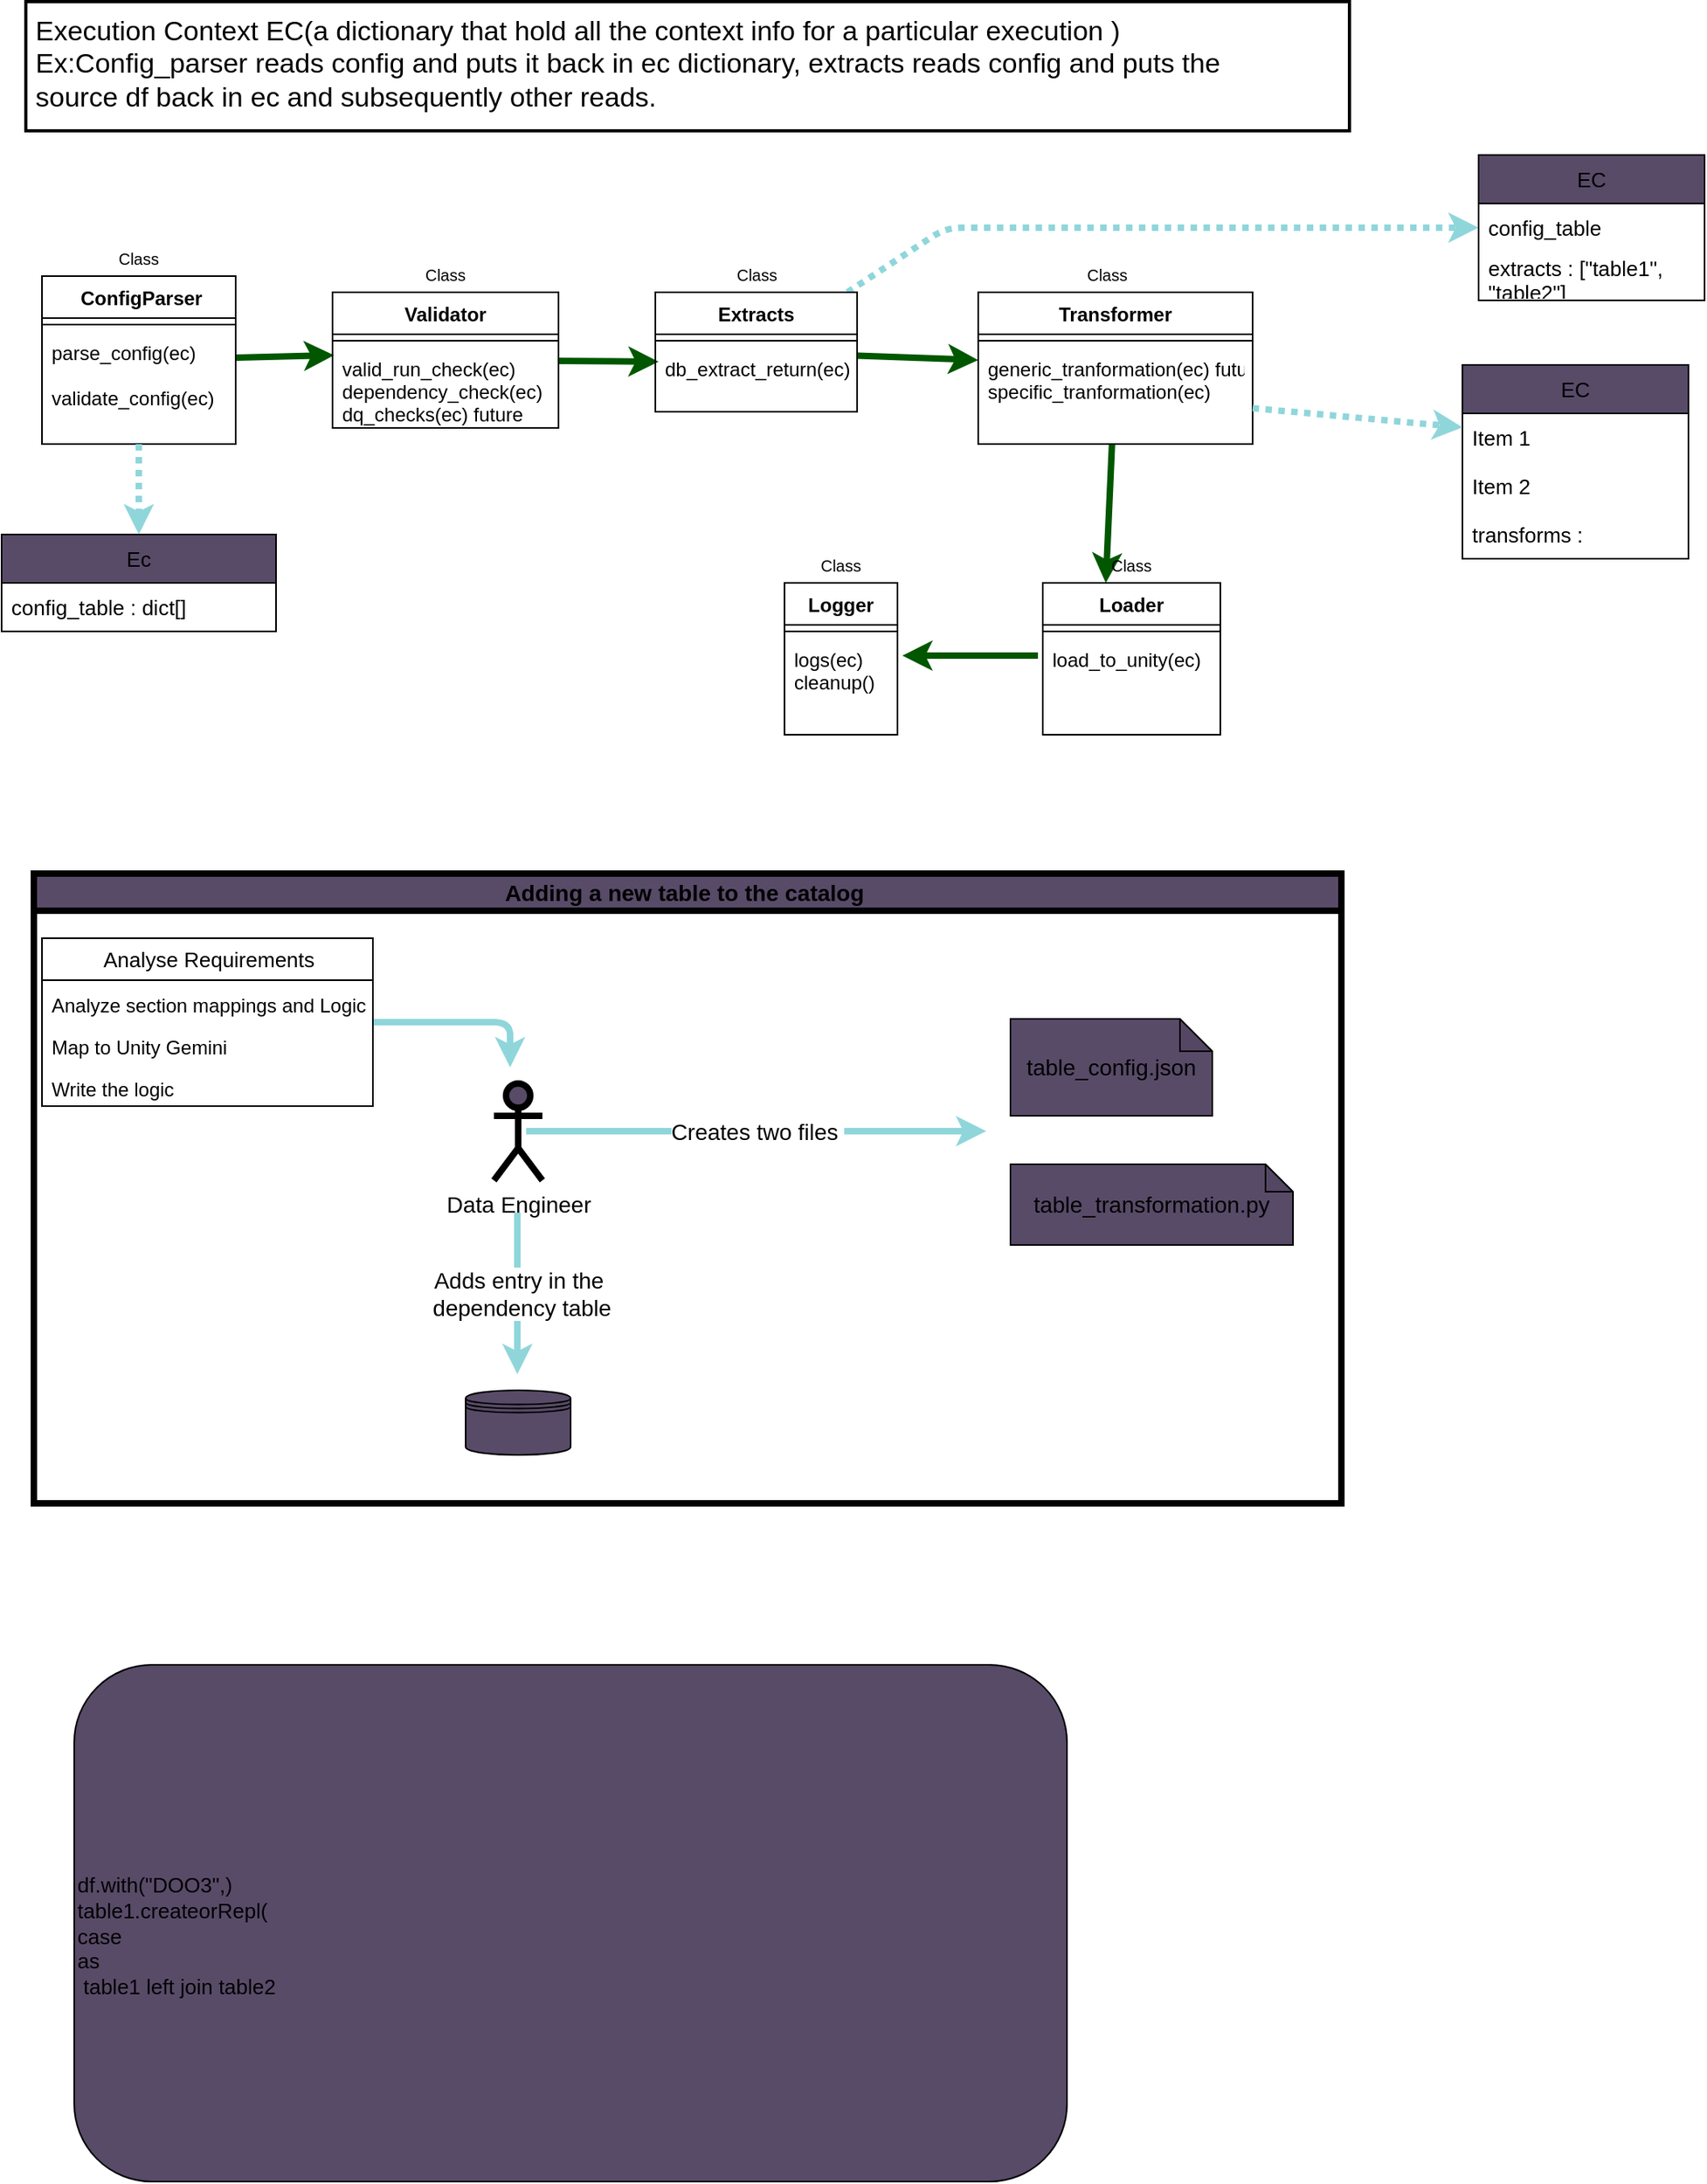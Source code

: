 <mxfile>
    <diagram id="8Igaa7IOScrh8oGPAlYF" name="Page-1">
        <mxGraphModel dx="1216" dy="491" grid="1" gridSize="10" guides="1" tooltips="1" connect="1" arrows="1" fold="1" page="1" pageScale="1" pageWidth="850" pageHeight="1100" math="0" shadow="0">
            <root>
                <mxCell id="0"/>
                <mxCell id="1" parent="0"/>
                <mxCell id="27" style="edgeStyle=none;html=1;entryX=0.007;entryY=0.1;entryDx=0;entryDy=0;entryPerimeter=0;fillColor=#008a00;strokeColor=#005700;strokeWidth=4;" parent="1" source="2" target="13" edge="1">
                    <mxGeometry relative="1" as="geometry">
                        <mxPoint x="210" y="365" as="targetPoint"/>
                    </mxGeometry>
                </mxCell>
                <mxCell id="2" value=" ConfigParser" style="swimlane;fontStyle=1;align=center;verticalAlign=top;childLayout=stackLayout;horizontal=1;startSize=26;horizontalStack=0;resizeParent=1;resizeParentMax=0;resizeLast=0;collapsible=1;marginBottom=0;" parent="1" vertex="1">
                    <mxGeometry x="40" y="300" width="120" height="104" as="geometry"/>
                </mxCell>
                <mxCell id="4" value="" style="line;strokeWidth=1;fillColor=none;align=left;verticalAlign=middle;spacingTop=-1;spacingLeft=3;spacingRight=3;rotatable=0;labelPosition=right;points=[];portConstraint=eastwest;strokeColor=inherit;" parent="2" vertex="1">
                    <mxGeometry y="26" width="120" height="8" as="geometry"/>
                </mxCell>
                <mxCell id="5" value="parse_config(ec)&#10;&#10;validate_config(ec)" style="text;strokeColor=none;fillColor=none;align=left;verticalAlign=top;spacingLeft=4;spacingRight=4;overflow=hidden;rotatable=0;points=[[0,0.5],[1,0.5]];portConstraint=eastwest;" parent="2" vertex="1">
                    <mxGeometry y="34" width="120" height="70" as="geometry"/>
                </mxCell>
                <mxCell id="26" style="edgeStyle=none;html=1;entryX=1.008;entryY=0.029;entryDx=0;entryDy=0;entryPerimeter=0;" parent="2" source="2" target="5" edge="1">
                    <mxGeometry relative="1" as="geometry"/>
                </mxCell>
                <mxCell id="117" style="edgeStyle=none;html=1;entryX=0.016;entryY=0.225;entryDx=0;entryDy=0;entryPerimeter=0;strokeColor=#005700;fontSize=24;fillColor=#008a00;strokeWidth=4;" parent="1" source="10" target="110" edge="1">
                    <mxGeometry relative="1" as="geometry"/>
                </mxCell>
                <mxCell id="10" value="Validator" style="swimlane;fontStyle=1;align=center;verticalAlign=top;childLayout=stackLayout;horizontal=1;startSize=26;horizontalStack=0;resizeParent=1;resizeParentMax=0;resizeLast=0;collapsible=1;marginBottom=0;" parent="1" vertex="1">
                    <mxGeometry x="220" y="310" width="140" height="84" as="geometry"/>
                </mxCell>
                <mxCell id="12" value="" style="line;strokeWidth=1;fillColor=none;align=left;verticalAlign=middle;spacingTop=-1;spacingLeft=3;spacingRight=3;rotatable=0;labelPosition=right;points=[];portConstraint=eastwest;strokeColor=inherit;" parent="10" vertex="1">
                    <mxGeometry y="26" width="140" height="8" as="geometry"/>
                </mxCell>
                <mxCell id="13" value="valid_run_check(ec)&#10;dependency_check(ec)&#10;dq_checks(ec) future&#10;" style="text;strokeColor=none;fillColor=none;align=left;verticalAlign=top;spacingLeft=4;spacingRight=4;overflow=hidden;rotatable=0;points=[[0,0.5],[1,0.5]];portConstraint=eastwest;" parent="10" vertex="1">
                    <mxGeometry y="34" width="140" height="50" as="geometry"/>
                </mxCell>
                <mxCell id="79" style="edgeStyle=none;html=1;fillColor=#008a00;strokeColor=#005700;strokeWidth=4;entryX=0.355;entryY=0;entryDx=0;entryDy=0;entryPerimeter=0;" parent="1" source="14" target="18" edge="1">
                    <mxGeometry relative="1" as="geometry">
                        <mxPoint x="670" y="480" as="targetPoint"/>
                    </mxGeometry>
                </mxCell>
                <mxCell id="14" value="Transformer" style="swimlane;fontStyle=1;align=center;verticalAlign=top;childLayout=stackLayout;horizontal=1;startSize=26;horizontalStack=0;resizeParent=1;resizeParentMax=0;resizeLast=0;collapsible=1;marginBottom=0;" parent="1" vertex="1">
                    <mxGeometry x="620" y="310" width="170" height="94" as="geometry"/>
                </mxCell>
                <mxCell id="16" value="" style="line;strokeWidth=1;fillColor=none;align=left;verticalAlign=middle;spacingTop=-1;spacingLeft=3;spacingRight=3;rotatable=0;labelPosition=right;points=[];portConstraint=eastwest;strokeColor=inherit;" parent="14" vertex="1">
                    <mxGeometry y="26" width="170" height="8" as="geometry"/>
                </mxCell>
                <mxCell id="17" value="generic_tranformation(ec) future&#10;specific_tranformation(ec)" style="text;strokeColor=none;fillColor=none;align=left;verticalAlign=top;spacingLeft=4;spacingRight=4;overflow=hidden;rotatable=0;points=[[0,0.5],[1,0.5]];portConstraint=eastwest;" parent="14" vertex="1">
                    <mxGeometry y="34" width="170" height="60" as="geometry"/>
                </mxCell>
                <mxCell id="18" value="Loader" style="swimlane;fontStyle=1;align=center;verticalAlign=top;childLayout=stackLayout;horizontal=1;startSize=26;horizontalStack=0;resizeParent=1;resizeParentMax=0;resizeLast=0;collapsible=1;marginBottom=0;" parent="1" vertex="1">
                    <mxGeometry x="660" y="490" width="110" height="94" as="geometry"/>
                </mxCell>
                <mxCell id="20" value="" style="line;strokeWidth=1;fillColor=none;align=left;verticalAlign=middle;spacingTop=-1;spacingLeft=3;spacingRight=3;rotatable=0;labelPosition=right;points=[];portConstraint=eastwest;strokeColor=inherit;" parent="18" vertex="1">
                    <mxGeometry y="26" width="110" height="8" as="geometry"/>
                </mxCell>
                <mxCell id="21" value="load_to_unity(ec)" style="text;strokeColor=none;fillColor=none;align=left;verticalAlign=top;spacingLeft=4;spacingRight=4;overflow=hidden;rotatable=0;points=[[0,0.5],[1,0.5]];portConstraint=eastwest;" parent="18" vertex="1">
                    <mxGeometry y="34" width="110" height="60" as="geometry"/>
                </mxCell>
                <mxCell id="22" value="Logger" style="swimlane;fontStyle=1;align=center;verticalAlign=top;childLayout=stackLayout;horizontal=1;startSize=26;horizontalStack=0;resizeParent=1;resizeParentMax=0;resizeLast=0;collapsible=1;marginBottom=0;" parent="1" vertex="1">
                    <mxGeometry x="500" y="490" width="70" height="94" as="geometry"/>
                </mxCell>
                <mxCell id="24" value="" style="line;strokeWidth=1;fillColor=none;align=left;verticalAlign=middle;spacingTop=-1;spacingLeft=3;spacingRight=3;rotatable=0;labelPosition=right;points=[];portConstraint=eastwest;strokeColor=inherit;" parent="22" vertex="1">
                    <mxGeometry y="26" width="70" height="8" as="geometry"/>
                </mxCell>
                <mxCell id="25" value="logs(ec)&#10;cleanup()" style="text;strokeColor=none;fillColor=none;align=left;verticalAlign=top;spacingLeft=4;spacingRight=4;overflow=hidden;rotatable=0;points=[[0,0.5],[1,0.5]];portConstraint=eastwest;" parent="22" vertex="1">
                    <mxGeometry y="34" width="70" height="60" as="geometry"/>
                </mxCell>
                <mxCell id="82" style="edgeStyle=none;html=1;entryX=1.043;entryY=0.183;entryDx=0;entryDy=0;fillColor=#008a00;strokeColor=#005700;strokeWidth=4;exitX=-0.027;exitY=0.183;exitDx=0;exitDy=0;exitPerimeter=0;entryPerimeter=0;" parent="1" source="21" target="25" edge="1">
                    <mxGeometry relative="1" as="geometry"/>
                </mxCell>
                <mxCell id="106" value="Execution Context EC(a dictionary that hold all the context info for a particular execution )&lt;br&gt;Ex:Config_parser reads config and puts it back in ec dictionary, extracts reads config and puts the &lt;br&gt;source df back in ec and subsequently other reads.&amp;nbsp; &amp;nbsp;&amp;nbsp;" style="strokeWidth=2;shadow=0;align=center;html=1;shape=mxgraph.mockup.text.textBox;align=left;fontSize=17;spacingLeft=4;spacingTop=-3;mainText=;" parent="1" vertex="1">
                    <mxGeometry x="30" y="130" width="820" height="80" as="geometry"/>
                </mxCell>
                <mxCell id="118" style="edgeStyle=none;html=1;entryX=0;entryY=0.133;entryDx=0;entryDy=0;entryPerimeter=0;strokeColor=#005700;fontSize=24;fillColor=#008a00;strokeWidth=4;" parent="1" source="107" target="17" edge="1">
                    <mxGeometry relative="1" as="geometry"/>
                </mxCell>
                <mxCell id="154" style="edgeStyle=none;html=1;strokeColor=#8fd6db;strokeWidth=4;fontSize=13;dashed=1;dashPattern=1 1;" parent="1" source="107" target="150" edge="1">
                    <mxGeometry relative="1" as="geometry">
                        <Array as="points">
                            <mxPoint x="600" y="270"/>
                        </Array>
                    </mxGeometry>
                </mxCell>
                <mxCell id="107" value="Extracts" style="swimlane;fontStyle=1;align=center;verticalAlign=top;childLayout=stackLayout;horizontal=1;startSize=26;horizontalStack=0;resizeParent=1;resizeParentMax=0;resizeLast=0;collapsible=1;marginBottom=0;" parent="1" vertex="1">
                    <mxGeometry x="420" y="310" width="125" height="74" as="geometry">
                        <mxRectangle x="200" y="300" width="90" height="30" as="alternateBounds"/>
                    </mxGeometry>
                </mxCell>
                <mxCell id="109" value="" style="line;strokeWidth=1;fillColor=none;align=left;verticalAlign=middle;spacingTop=-1;spacingLeft=3;spacingRight=3;rotatable=0;labelPosition=right;points=[];portConstraint=eastwest;strokeColor=inherit;" parent="107" vertex="1">
                    <mxGeometry y="26" width="125" height="8" as="geometry"/>
                </mxCell>
                <mxCell id="110" value="db_extract_return(ec)&#10;&#10;" style="text;strokeColor=none;fillColor=none;align=left;verticalAlign=top;spacingLeft=4;spacingRight=4;overflow=hidden;rotatable=0;points=[[0,0.5],[1,0.5]];portConstraint=eastwest;" parent="107" vertex="1">
                    <mxGeometry y="34" width="125" height="40" as="geometry"/>
                </mxCell>
                <mxCell id="119" value="&lt;font style=&quot;font-size: 10px;&quot;&gt;Class&lt;/font&gt;" style="text;html=1;strokeColor=none;fillColor=none;align=center;verticalAlign=middle;whiteSpace=wrap;rounded=0;strokeWidth=4;fontSize=24;" parent="1" vertex="1">
                    <mxGeometry x="40" y="270" width="120" height="30" as="geometry"/>
                </mxCell>
                <mxCell id="120" value="&lt;font style=&quot;font-size: 10px;&quot;&gt;Class&lt;/font&gt;" style="text;html=1;strokeColor=none;fillColor=none;align=center;verticalAlign=middle;whiteSpace=wrap;rounded=0;strokeWidth=4;fontSize=24;" parent="1" vertex="1">
                    <mxGeometry x="422.5" y="280" width="120" height="30" as="geometry"/>
                </mxCell>
                <mxCell id="121" value="&lt;font style=&quot;font-size: 10px;&quot;&gt;Class&lt;/font&gt;" style="text;html=1;strokeColor=none;fillColor=none;align=center;verticalAlign=middle;whiteSpace=wrap;rounded=0;strokeWidth=4;fontSize=24;" parent="1" vertex="1">
                    <mxGeometry x="230" y="280" width="120" height="30" as="geometry"/>
                </mxCell>
                <mxCell id="122" value="&lt;font style=&quot;font-size: 10px;&quot;&gt;Class&lt;/font&gt;" style="text;html=1;strokeColor=none;fillColor=none;align=center;verticalAlign=middle;whiteSpace=wrap;rounded=0;strokeWidth=4;fontSize=24;" parent="1" vertex="1">
                    <mxGeometry x="640" y="280" width="120" height="30" as="geometry"/>
                </mxCell>
                <mxCell id="123" value="&lt;font style=&quot;font-size: 10px;&quot;&gt;Class&lt;/font&gt;" style="text;html=1;strokeColor=none;fillColor=none;align=center;verticalAlign=middle;whiteSpace=wrap;rounded=0;strokeWidth=4;fontSize=24;" parent="1" vertex="1">
                    <mxGeometry x="655" y="460" width="120" height="30" as="geometry"/>
                </mxCell>
                <mxCell id="124" value="&lt;font style=&quot;font-size: 10px;&quot;&gt;Class&lt;/font&gt;" style="text;html=1;strokeColor=none;fillColor=none;align=center;verticalAlign=middle;whiteSpace=wrap;rounded=0;strokeWidth=4;fontSize=24;" parent="1" vertex="1">
                    <mxGeometry x="475" y="460" width="120" height="30" as="geometry"/>
                </mxCell>
                <mxCell id="125" value="&lt;font style=&quot;font-size: 14px;&quot;&gt;Adding a new table to the catalog&amp;nbsp;&lt;/font&gt;" style="swimlane;whiteSpace=wrap;html=1;strokeWidth=4;fontSize=10;fillColor=#584b68;" parent="1" vertex="1">
                    <mxGeometry x="35" y="670" width="810" height="390" as="geometry">
                        <mxRectangle x="35" y="710" width="270" height="30" as="alternateBounds"/>
                    </mxGeometry>
                </mxCell>
                <mxCell id="126" value="Data Engineer" style="shape=umlActor;verticalLabelPosition=bottom;verticalAlign=top;html=1;outlineConnect=0;strokeWidth=4;fontSize=14;fillColor=#584b68;" parent="125" vertex="1">
                    <mxGeometry x="285" y="130" width="30" height="60" as="geometry"/>
                </mxCell>
                <mxCell id="131" value="" style="endArrow=classic;html=1;strokeColor=#8fd6db;strokeWidth=4;fontSize=14;" parent="125" edge="1">
                    <mxGeometry relative="1" as="geometry">
                        <mxPoint x="305" y="159.5" as="sourcePoint"/>
                        <mxPoint x="590" y="159.5" as="targetPoint"/>
                    </mxGeometry>
                </mxCell>
                <mxCell id="132" value="Creates two files&amp;nbsp;" style="edgeLabel;resizable=0;html=1;align=center;verticalAlign=middle;strokeWidth=4;fontSize=14;fillColor=#584b68;" parent="131" connectable="0" vertex="1">
                    <mxGeometry relative="1" as="geometry"/>
                </mxCell>
                <mxCell id="133" value="table_config.json" style="shape=note;whiteSpace=wrap;html=1;backgroundOutline=1;darkOpacity=0.05;strokeWidth=1;fontSize=14;fillColor=#584b68;size=20;" parent="125" vertex="1">
                    <mxGeometry x="605" y="90" width="125" height="60" as="geometry"/>
                </mxCell>
                <mxCell id="134" value="table_transformation.py" style="shape=note;whiteSpace=wrap;html=1;backgroundOutline=1;darkOpacity=0.05;strokeWidth=1;fontSize=14;fillColor=#584b68;size=17;" parent="125" vertex="1">
                    <mxGeometry x="605" y="180" width="175" height="50" as="geometry"/>
                </mxCell>
                <mxCell id="135" value="" style="endArrow=classic;html=1;strokeColor=#8fd6db;strokeWidth=4;fontSize=14;" parent="125" edge="1">
                    <mxGeometry relative="1" as="geometry">
                        <mxPoint x="299.5" y="210" as="sourcePoint"/>
                        <mxPoint x="299.5" y="310" as="targetPoint"/>
                    </mxGeometry>
                </mxCell>
                <mxCell id="136" value="Adds entry in the&lt;br&gt;&amp;nbsp;dependency table" style="edgeLabel;resizable=0;html=1;align=center;verticalAlign=middle;strokeWidth=4;fontSize=14;fillColor=#584b68;" parent="135" connectable="0" vertex="1">
                    <mxGeometry relative="1" as="geometry"/>
                </mxCell>
                <mxCell id="137" value="" style="shape=datastore;whiteSpace=wrap;html=1;strokeWidth=1;fontSize=14;fillColor=#584b68;" parent="125" vertex="1">
                    <mxGeometry x="267.5" y="320" width="65" height="40" as="geometry"/>
                </mxCell>
                <mxCell id="142" style="edgeStyle=none;html=1;strokeColor=#8fd6db;strokeWidth=4;fontSize=14;" parent="125" source="138" edge="1">
                    <mxGeometry relative="1" as="geometry">
                        <mxPoint x="295" y="120" as="targetPoint"/>
                        <Array as="points">
                            <mxPoint x="295" y="92"/>
                        </Array>
                    </mxGeometry>
                </mxCell>
                <mxCell id="138" value="&lt;font style=&quot;font-size: 13px;&quot;&gt;Analyse Requirements&lt;/font&gt;" style="swimlane;fontStyle=0;childLayout=stackLayout;horizontal=1;startSize=26;fillColor=none;horizontalStack=0;resizeParent=1;resizeParentMax=0;resizeLast=0;collapsible=1;marginBottom=0;html=1;strokeWidth=1;fontSize=14;" parent="125" vertex="1">
                    <mxGeometry x="5" y="40" width="205" height="104" as="geometry"/>
                </mxCell>
                <mxCell id="139" value="&lt;font style=&quot;font-size: 12px;&quot;&gt;Analyze section mappings and Logic&lt;/font&gt;" style="text;strokeColor=none;fillColor=none;align=left;verticalAlign=top;spacingLeft=4;spacingRight=4;overflow=hidden;rotatable=0;points=[[0,0.5],[1,0.5]];portConstraint=eastwest;whiteSpace=wrap;html=1;strokeWidth=4;fontSize=14;" parent="138" vertex="1">
                    <mxGeometry y="26" width="205" height="26" as="geometry"/>
                </mxCell>
                <mxCell id="140" value="&lt;font style=&quot;font-size: 12px;&quot;&gt;Map to Unity Gemini&lt;/font&gt;" style="text;strokeColor=none;fillColor=none;align=left;verticalAlign=top;spacingLeft=4;spacingRight=4;overflow=hidden;rotatable=0;points=[[0,0.5],[1,0.5]];portConstraint=eastwest;whiteSpace=wrap;html=1;strokeWidth=4;fontSize=14;" parent="138" vertex="1">
                    <mxGeometry y="52" width="205" height="26" as="geometry"/>
                </mxCell>
                <mxCell id="141" value="&lt;font style=&quot;font-size: 12px;&quot;&gt;Write the logic&lt;/font&gt;" style="text;strokeColor=none;fillColor=none;align=left;verticalAlign=top;spacingLeft=4;spacingRight=4;overflow=hidden;rotatable=0;points=[[0,0.5],[1,0.5]];portConstraint=eastwest;whiteSpace=wrap;html=1;strokeWidth=4;fontSize=14;" parent="138" vertex="1">
                    <mxGeometry y="78" width="205" height="26" as="geometry"/>
                </mxCell>
                <mxCell id="144" value="Ec" style="swimlane;fontStyle=0;childLayout=stackLayout;horizontal=1;startSize=30;horizontalStack=0;resizeParent=1;resizeParentMax=0;resizeLast=0;collapsible=1;marginBottom=0;whiteSpace=wrap;html=1;strokeWidth=1;fontSize=13;fillColor=#584b68;" parent="1" vertex="1">
                    <mxGeometry x="15" y="460" width="170" height="60" as="geometry"/>
                </mxCell>
                <mxCell id="145" value="config_table : dict[]" style="text;strokeColor=none;fillColor=none;align=left;verticalAlign=middle;spacingLeft=4;spacingRight=4;overflow=hidden;points=[[0,0.5],[1,0.5]];portConstraint=eastwest;rotatable=0;whiteSpace=wrap;html=1;strokeWidth=1;fontSize=13;" parent="144" vertex="1">
                    <mxGeometry y="30" width="170" height="30" as="geometry"/>
                </mxCell>
                <mxCell id="150" value="EC" style="swimlane;fontStyle=0;childLayout=stackLayout;horizontal=1;startSize=30;horizontalStack=0;resizeParent=1;resizeParentMax=0;resizeLast=0;collapsible=1;marginBottom=0;whiteSpace=wrap;html=1;strokeWidth=1;fontSize=13;fillColor=#584b68;" parent="1" vertex="1">
                    <mxGeometry x="930" y="225" width="140" height="90" as="geometry"/>
                </mxCell>
                <mxCell id="151" value="config_table" style="text;strokeColor=none;fillColor=none;align=left;verticalAlign=middle;spacingLeft=4;spacingRight=4;overflow=hidden;points=[[0,0.5],[1,0.5]];portConstraint=eastwest;rotatable=0;whiteSpace=wrap;html=1;strokeWidth=1;fontSize=13;" parent="150" vertex="1">
                    <mxGeometry y="30" width="140" height="30" as="geometry"/>
                </mxCell>
                <mxCell id="152" value="extracts : [&quot;table1&quot;, &quot;table2&quot;]" style="text;strokeColor=none;fillColor=none;align=left;verticalAlign=middle;spacingLeft=4;spacingRight=4;overflow=hidden;points=[[0,0.5],[1,0.5]];portConstraint=eastwest;rotatable=0;whiteSpace=wrap;html=1;strokeWidth=1;fontSize=13;" parent="150" vertex="1">
                    <mxGeometry y="60" width="140" height="30" as="geometry"/>
                </mxCell>
                <mxCell id="155" value="EC" style="swimlane;fontStyle=0;childLayout=stackLayout;horizontal=1;startSize=30;horizontalStack=0;resizeParent=1;resizeParentMax=0;resizeLast=0;collapsible=1;marginBottom=0;whiteSpace=wrap;html=1;strokeWidth=1;fontSize=13;fillColor=#584b68;" parent="1" vertex="1">
                    <mxGeometry x="920" y="355" width="140" height="120" as="geometry"/>
                </mxCell>
                <mxCell id="156" value="Item 1" style="text;strokeColor=none;fillColor=none;align=left;verticalAlign=middle;spacingLeft=4;spacingRight=4;overflow=hidden;points=[[0,0.5],[1,0.5]];portConstraint=eastwest;rotatable=0;whiteSpace=wrap;html=1;strokeWidth=1;fontSize=13;" parent="155" vertex="1">
                    <mxGeometry y="30" width="140" height="30" as="geometry"/>
                </mxCell>
                <mxCell id="157" value="Item 2" style="text;strokeColor=none;fillColor=none;align=left;verticalAlign=middle;spacingLeft=4;spacingRight=4;overflow=hidden;points=[[0,0.5],[1,0.5]];portConstraint=eastwest;rotatable=0;whiteSpace=wrap;html=1;strokeWidth=1;fontSize=13;" parent="155" vertex="1">
                    <mxGeometry y="60" width="140" height="30" as="geometry"/>
                </mxCell>
                <mxCell id="158" value="transforms :&amp;nbsp;" style="text;strokeColor=none;fillColor=none;align=left;verticalAlign=middle;spacingLeft=4;spacingRight=4;overflow=hidden;points=[[0,0.5],[1,0.5]];portConstraint=eastwest;rotatable=0;whiteSpace=wrap;html=1;strokeWidth=1;fontSize=13;" parent="155" vertex="1">
                    <mxGeometry y="90" width="140" height="30" as="geometry"/>
                </mxCell>
                <mxCell id="159" style="edgeStyle=none;html=1;dashed=1;dashPattern=1 1;strokeColor=#8fd6db;strokeWidth=4;fontSize=13;" parent="1" source="17" target="156" edge="1">
                    <mxGeometry relative="1" as="geometry"/>
                </mxCell>
                <mxCell id="160" value="&lt;div style=&quot;&quot;&gt;&lt;br&gt;&lt;/div&gt;&lt;div style=&quot;&quot;&gt;df.with(&quot;DOO3&quot;,)&lt;/div&gt;&lt;div style=&quot;&quot;&gt;table1.createorRepl(&lt;/div&gt;&lt;div style=&quot;&quot;&gt;case&amp;nbsp;&lt;/div&gt;&lt;div style=&quot;&quot;&gt;&lt;span style=&quot;background-color: initial;&quot;&gt;as&amp;nbsp;&lt;/span&gt;&lt;/div&gt;&lt;div style=&quot;&quot;&gt;&amp;nbsp;table1 left join table2&amp;nbsp;&lt;/div&gt;" style="rounded=1;whiteSpace=wrap;html=1;strokeWidth=1;fontSize=13;fillColor=#584b68;align=left;" parent="1" vertex="1">
                    <mxGeometry x="60" y="1160" width="615" height="320" as="geometry"/>
                </mxCell>
                <mxCell id="162" style="edgeStyle=none;html=1;dashed=1;dashPattern=1 1;strokeColor=#8fd6db;strokeWidth=4;fontSize=13;" parent="1" source="5" target="144" edge="1">
                    <mxGeometry relative="1" as="geometry"/>
                </mxCell>
            </root>
        </mxGraphModel>
    </diagram>
</mxfile>